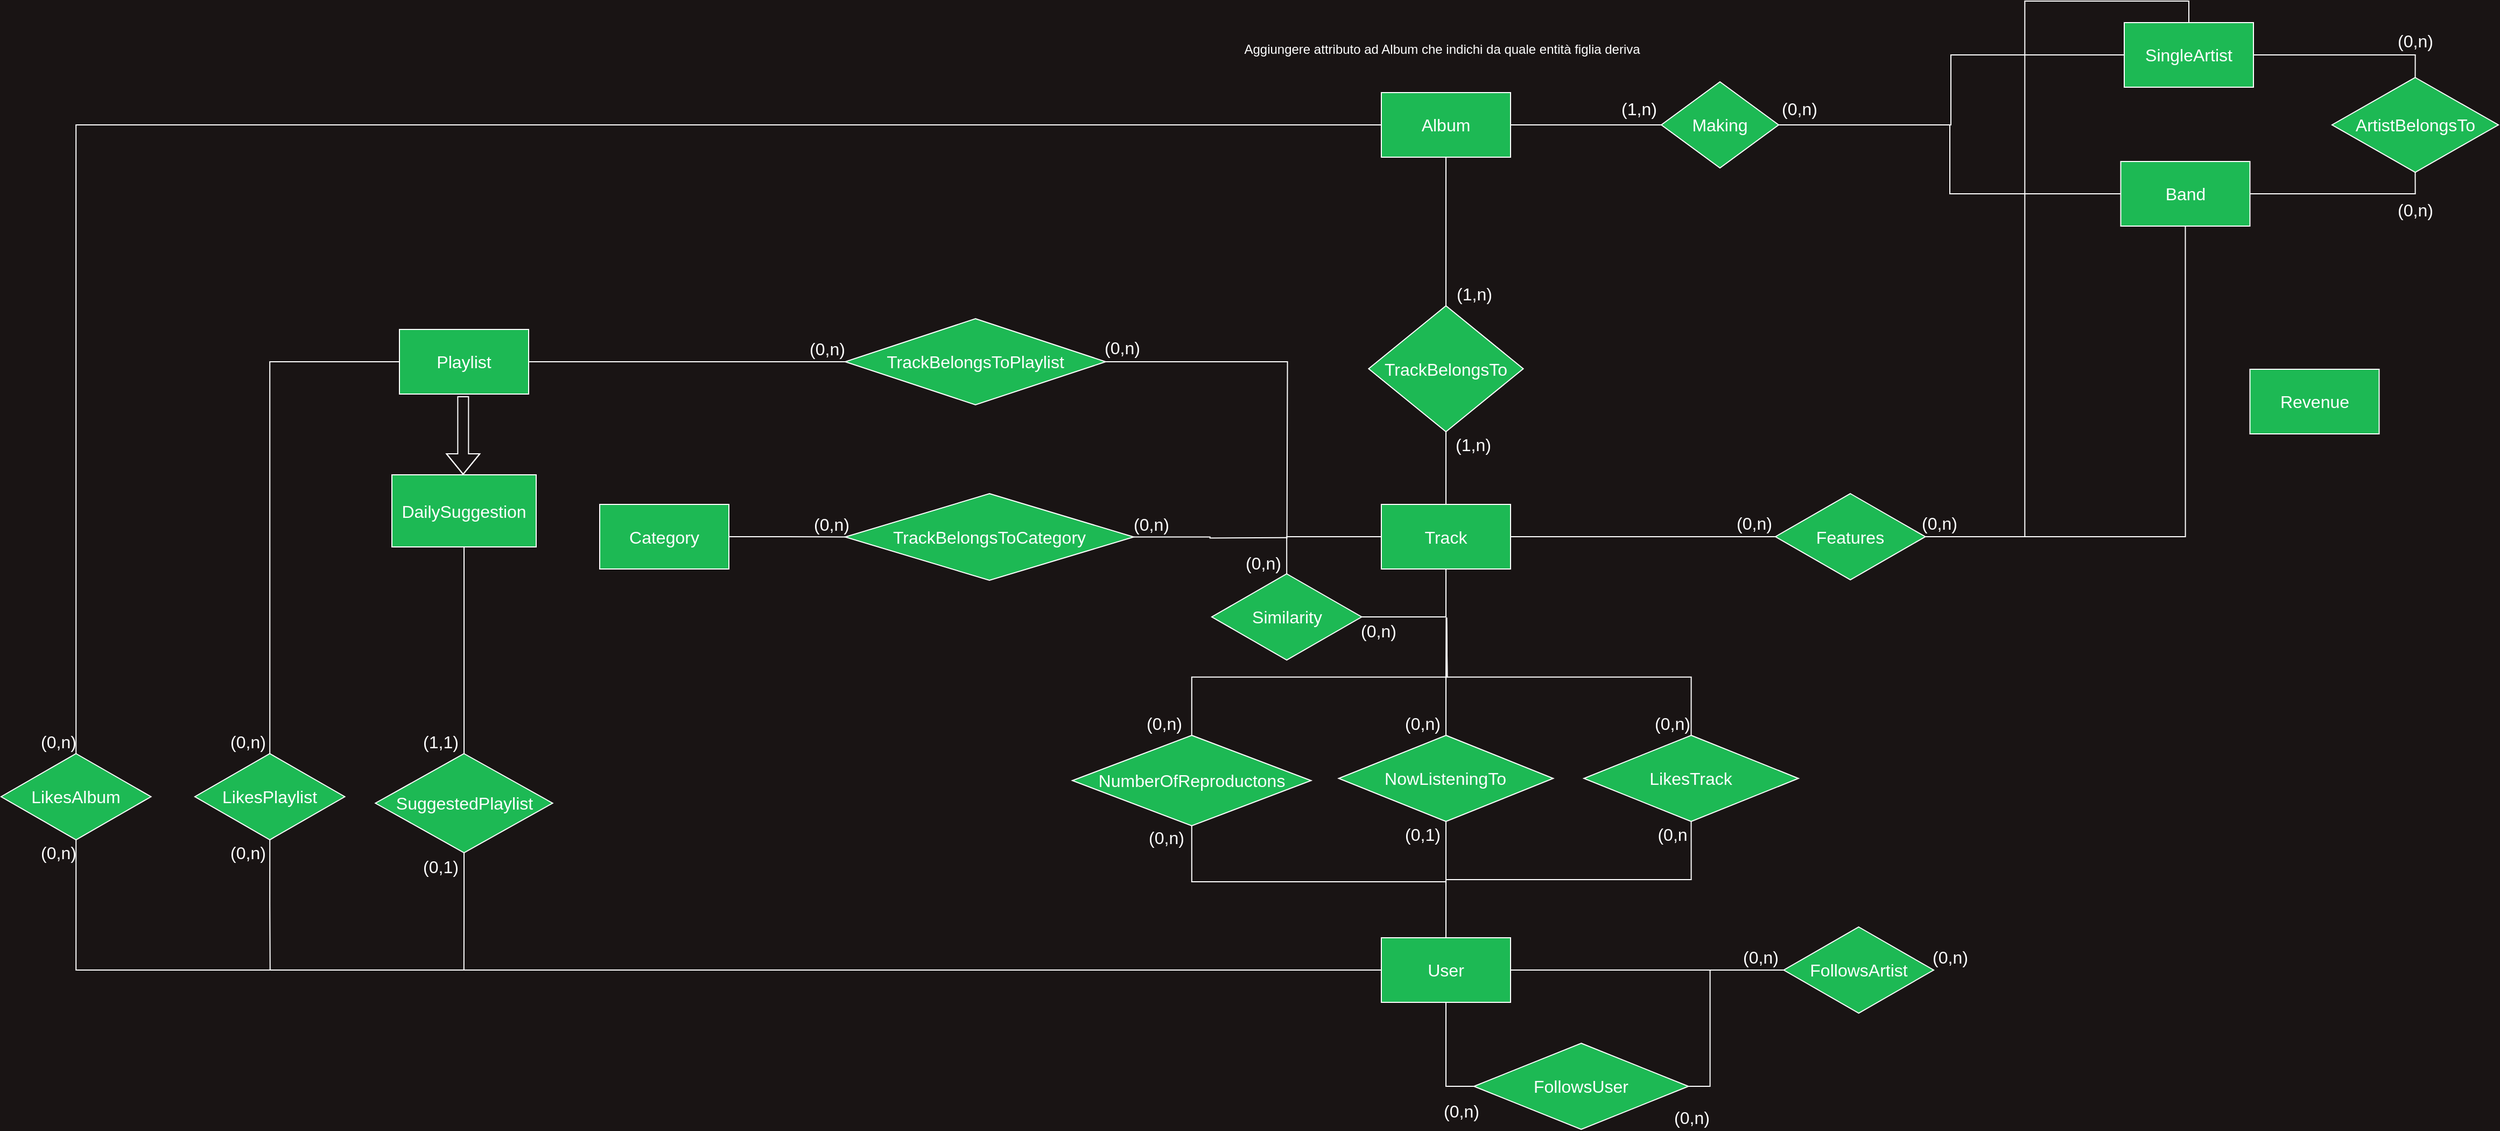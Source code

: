 <mxfile version="16.1.0" type="device"><diagram id="ADM0EV7wwe9wJuqQsKUm" name="Pagina 1"><mxGraphModel dx="2995" dy="1748" grid="0" gridSize="10" guides="1" tooltips="1" connect="1" arrows="1" fold="1" page="0" pageScale="1" pageWidth="827" pageHeight="1169" background="#191414" math="0" shadow="0"><root><mxCell id="0"/><mxCell id="1" parent="0"/><mxCell id="sjmsNhyPRY3k_zEpoKR2-269" style="vsdxID=80;edgeStyle=none;startArrow=none;endArrow=none;startSize=5;endSize=5;spacingTop=-3;spacingBottom=-3;spacingLeft=-3;spacingRight=-3;verticalAlign=middle;html=1;labelBackgroundColor=none;rounded=1;" parent="1" edge="1"><mxGeometry relative="1" as="geometry"><mxPoint as="offset"/><Array as="points"><mxPoint x="1588.75" y="425.5"/></Array><mxPoint x="1588.75" y="425.5" as="sourcePoint"/><mxPoint x="1588.75" y="425.5" as="targetPoint"/></mxGeometry></mxCell><mxCell id="sjmsNhyPRY3k_zEpoKR2-418" style="edgeStyle=orthogonalEdgeStyle;rounded=0;orthogonalLoop=1;jettySize=auto;html=1;exitX=0;exitY=0.5;exitDx=0;exitDy=0;entryX=1;entryY=0.5;entryDx=0;entryDy=0;fontSize=16;fontColor=#FFFFFF;endArrow=none;endFill=0;strokeColor=#FFFFFF;fillColor=#1DB954;" parent="1" source="sjmsNhyPRY3k_zEpoKR2-310" target="sjmsNhyPRY3k_zEpoKR2-333" edge="1"><mxGeometry relative="1" as="geometry"/></mxCell><mxCell id="sjmsNhyPRY3k_zEpoKR2-310" value="Making" style="rhombus;whiteSpace=wrap;html=1;shadow=0;fontSize=16;fontColor=#FFFFFF;strokeColor=#FFFFFF;fillColor=#1DB954;gradientColor=none;" parent="1" vertex="1"><mxGeometry x="1169" y="-98" width="109" height="80" as="geometry"/></mxCell><mxCell id="sjmsNhyPRY3k_zEpoKR2-313" value="(1,n)" style="text;html=1;align=center;verticalAlign=middle;resizable=0;points=[];autosize=1;strokeColor=none;fillColor=none;fontSize=16;fontColor=#FFFFFF;" parent="1" vertex="1"><mxGeometry x="1126" y="-85" width="43" height="23" as="geometry"/></mxCell><mxCell id="UQWeLRRSB1N-hF3CqLHx-12" style="edgeStyle=orthogonalEdgeStyle;rounded=0;orthogonalLoop=1;jettySize=auto;html=1;exitX=0;exitY=0.5;exitDx=0;exitDy=0;entryX=1;entryY=0.5;entryDx=0;entryDy=0;fontColor=#FFFFFF;endArrow=none;endFill=0;strokeColor=#FFFFFF;" edge="1" parent="1" source="sjmsNhyPRY3k_zEpoKR2-315" target="sjmsNhyPRY3k_zEpoKR2-310"><mxGeometry relative="1" as="geometry"><Array as="points"><mxPoint x="1437" y="6"/><mxPoint x="1437" y="-58"/></Array></mxGeometry></mxCell><mxCell id="UQWeLRRSB1N-hF3CqLHx-14" style="edgeStyle=orthogonalEdgeStyle;rounded=0;orthogonalLoop=1;jettySize=auto;html=1;exitX=0.5;exitY=1;exitDx=0;exitDy=0;entryX=1;entryY=0.5;entryDx=0;entryDy=0;fontColor=#FFFFFF;endArrow=none;endFill=0;strokeColor=#FFFFFF;" edge="1" parent="1" source="sjmsNhyPRY3k_zEpoKR2-315" target="sjmsNhyPRY3k_zEpoKR2-361"><mxGeometry relative="1" as="geometry"/></mxCell><mxCell id="sjmsNhyPRY3k_zEpoKR2-315" value="&lt;font color=&quot;#ffffff&quot; style=&quot;font-size: 16px&quot;&gt;Band&lt;/font&gt;" style="rounded=0;whiteSpace=wrap;html=1;shadow=0;strokeColor=#FFFFFF;fillColor=#1DB954;gradientColor=none;" parent="1" vertex="1"><mxGeometry x="1595.75" y="-24" width="120" height="60" as="geometry"/></mxCell><mxCell id="sjmsNhyPRY3k_zEpoKR2-328" style="edgeStyle=orthogonalEdgeStyle;rounded=0;orthogonalLoop=1;jettySize=auto;html=1;exitX=1;exitY=0.5;exitDx=0;exitDy=0;entryX=0.5;entryY=0;entryDx=0;entryDy=0;fontSize=16;fontColor=#FFFFFF;endArrow=none;endFill=0;strokeColor=#FFFFFF;fillColor=#1DB954;" parent="1" source="sjmsNhyPRY3k_zEpoKR2-316" target="sjmsNhyPRY3k_zEpoKR2-326" edge="1"><mxGeometry relative="1" as="geometry"/></mxCell><mxCell id="UQWeLRRSB1N-hF3CqLHx-11" style="edgeStyle=orthogonalEdgeStyle;rounded=0;orthogonalLoop=1;jettySize=auto;html=1;exitX=0;exitY=0.5;exitDx=0;exitDy=0;entryX=1;entryY=0.5;entryDx=0;entryDy=0;fontColor=#FFFFFF;endArrow=none;endFill=0;strokeColor=#FFFFFF;" edge="1" parent="1" source="sjmsNhyPRY3k_zEpoKR2-316" target="sjmsNhyPRY3k_zEpoKR2-310"><mxGeometry relative="1" as="geometry"><Array as="points"><mxPoint x="1438" y="-123"/><mxPoint x="1438" y="-58"/></Array></mxGeometry></mxCell><mxCell id="UQWeLRRSB1N-hF3CqLHx-16" style="edgeStyle=orthogonalEdgeStyle;rounded=0;orthogonalLoop=1;jettySize=auto;html=1;exitX=0.5;exitY=0;exitDx=0;exitDy=0;entryX=1;entryY=0.5;entryDx=0;entryDy=0;fontColor=#FFFFFF;endArrow=none;endFill=0;strokeColor=#FFFFFF;" edge="1" parent="1" source="sjmsNhyPRY3k_zEpoKR2-316" target="sjmsNhyPRY3k_zEpoKR2-361"><mxGeometry relative="1" as="geometry"/></mxCell><mxCell id="sjmsNhyPRY3k_zEpoKR2-316" value="&lt;font color=&quot;#ffffff&quot; style=&quot;font-size: 16px&quot;&gt;SingleArtist&lt;/font&gt;" style="rounded=0;whiteSpace=wrap;html=1;shadow=0;strokeColor=#FFFFFF;fillColor=#1DB954;gradientColor=none;" parent="1" vertex="1"><mxGeometry x="1599" y="-153" width="120" height="60" as="geometry"/></mxCell><mxCell id="sjmsNhyPRY3k_zEpoKR2-319" value="(0,n)" style="text;html=1;align=center;verticalAlign=middle;resizable=0;points=[];autosize=1;strokeColor=none;fillColor=none;fontSize=16;fontColor=#FFFFFF;" parent="1" vertex="1"><mxGeometry x="1275" y="-85" width="43" height="23" as="geometry"/></mxCell><mxCell id="UQWeLRRSB1N-hF3CqLHx-13" style="edgeStyle=orthogonalEdgeStyle;rounded=0;orthogonalLoop=1;jettySize=auto;html=1;exitX=0.5;exitY=1;exitDx=0;exitDy=0;entryX=1;entryY=0.5;entryDx=0;entryDy=0;fontColor=#FFFFFF;endArrow=none;endFill=0;strokeColor=#FFFFFF;" edge="1" parent="1" source="sjmsNhyPRY3k_zEpoKR2-326" target="sjmsNhyPRY3k_zEpoKR2-315"><mxGeometry relative="1" as="geometry"/></mxCell><mxCell id="sjmsNhyPRY3k_zEpoKR2-326" value="ArtistBelongsTo" style="rhombus;whiteSpace=wrap;html=1;shadow=0;fontSize=16;fontColor=#FFFFFF;strokeColor=#FFFFFF;fillColor=#1DB954;gradientColor=none;" parent="1" vertex="1"><mxGeometry x="1792" y="-102" width="154.5" height="88" as="geometry"/></mxCell><mxCell id="sjmsNhyPRY3k_zEpoKR2-329" value="(0,n)" style="text;html=1;align=center;verticalAlign=middle;resizable=0;points=[];autosize=1;strokeColor=none;fillColor=none;fontSize=16;fontColor=#FFFFFF;" parent="1" vertex="1"><mxGeometry x="1847.75" y="-148" width="43" height="23" as="geometry"/></mxCell><mxCell id="sjmsNhyPRY3k_zEpoKR2-330" value="(0,n)" style="text;html=1;align=center;verticalAlign=middle;resizable=0;points=[];autosize=1;strokeColor=none;fillColor=none;fontSize=16;fontColor=#FFFFFF;" parent="1" vertex="1"><mxGeometry x="1847.75" y="9" width="43" height="23" as="geometry"/></mxCell><mxCell id="sjmsNhyPRY3k_zEpoKR2-346" style="edgeStyle=orthogonalEdgeStyle;rounded=0;orthogonalLoop=1;jettySize=auto;html=1;exitX=0.5;exitY=1;exitDx=0;exitDy=0;entryX=0.5;entryY=0;entryDx=0;entryDy=0;fontSize=16;fontColor=#FFFFFF;endArrow=none;endFill=0;strokeColor=#FFFFFF;fillColor=#1DB954;" parent="1" source="sjmsNhyPRY3k_zEpoKR2-333" target="sjmsNhyPRY3k_zEpoKR2-345" edge="1"><mxGeometry relative="1" as="geometry"/></mxCell><mxCell id="sjmsNhyPRY3k_zEpoKR2-394" style="edgeStyle=orthogonalEdgeStyle;rounded=0;orthogonalLoop=1;jettySize=auto;html=1;exitX=0;exitY=0.5;exitDx=0;exitDy=0;entryX=0.5;entryY=0;entryDx=0;entryDy=0;fontSize=16;fontColor=#FFFFFF;endArrow=none;endFill=0;strokeColor=#FFFFFF;fillColor=#1DB954;" parent="1" source="sjmsNhyPRY3k_zEpoKR2-333" target="sjmsNhyPRY3k_zEpoKR2-391" edge="1"><mxGeometry relative="1" as="geometry"/></mxCell><mxCell id="sjmsNhyPRY3k_zEpoKR2-333" value="&lt;font color=&quot;#ffffff&quot; style=&quot;font-size: 16px&quot;&gt;Album&lt;/font&gt;" style="rounded=0;whiteSpace=wrap;html=1;shadow=0;strokeColor=#FFFFFF;fillColor=#1DB954;gradientColor=none;" parent="1" vertex="1"><mxGeometry x="909" y="-88" width="120" height="60" as="geometry"/></mxCell><mxCell id="sjmsNhyPRY3k_zEpoKR2-344" value="&lt;font color=&quot;#ffffff&quot; style=&quot;font-size: 16px&quot;&gt;Revenue&lt;/font&gt;" style="rounded=0;whiteSpace=wrap;html=1;shadow=0;strokeColor=#FFFFFF;fillColor=#1DB954;gradientColor=none;" parent="1" vertex="1"><mxGeometry x="1715.75" y="169" width="120" height="60" as="geometry"/></mxCell><mxCell id="sjmsNhyPRY3k_zEpoKR2-354" style="edgeStyle=orthogonalEdgeStyle;rounded=0;orthogonalLoop=1;jettySize=auto;html=1;exitX=0.5;exitY=1;exitDx=0;exitDy=0;entryX=0.5;entryY=0;entryDx=0;entryDy=0;fontSize=16;fontColor=#FFFFFF;endArrow=none;endFill=0;strokeColor=#FFFFFF;fillColor=#1DB954;" parent="1" source="sjmsNhyPRY3k_zEpoKR2-345" target="sjmsNhyPRY3k_zEpoKR2-349" edge="1"><mxGeometry relative="1" as="geometry"/></mxCell><mxCell id="sjmsNhyPRY3k_zEpoKR2-345" value="TrackBelongsTo" style="rhombus;whiteSpace=wrap;html=1;shadow=0;fontSize=16;fontColor=#FFFFFF;strokeColor=#FFFFFF;fillColor=#1DB954;gradientColor=none;" parent="1" vertex="1"><mxGeometry x="897.19" y="110" width="143.62" height="117" as="geometry"/></mxCell><mxCell id="sjmsNhyPRY3k_zEpoKR2-347" value="(1,n)" style="text;html=1;align=center;verticalAlign=middle;resizable=0;points=[];autosize=1;strokeColor=none;fillColor=none;fontSize=16;fontColor=#FFFFFF;" parent="1" vertex="1"><mxGeometry x="973.75" y="87" width="43" height="23" as="geometry"/></mxCell><mxCell id="sjmsNhyPRY3k_zEpoKR2-348" value="(1,n)" style="text;html=1;align=center;verticalAlign=middle;resizable=0;points=[];autosize=1;strokeColor=none;fillColor=none;fontSize=16;fontColor=#FFFFFF;" parent="1" vertex="1"><mxGeometry x="972.75" y="227" width="43" height="23" as="geometry"/></mxCell><mxCell id="sjmsNhyPRY3k_zEpoKR2-362" style="edgeStyle=orthogonalEdgeStyle;rounded=0;orthogonalLoop=1;jettySize=auto;html=1;exitX=1;exitY=0.5;exitDx=0;exitDy=0;entryX=0;entryY=0.5;entryDx=0;entryDy=0;fontSize=16;fontColor=#FFFFFF;endArrow=none;endFill=0;strokeColor=#FFFFFF;fillColor=#1DB954;" parent="1" source="sjmsNhyPRY3k_zEpoKR2-349" target="sjmsNhyPRY3k_zEpoKR2-361" edge="1"><mxGeometry relative="1" as="geometry"/></mxCell><mxCell id="sjmsNhyPRY3k_zEpoKR2-349" value="&lt;font color=&quot;#ffffff&quot; style=&quot;font-size: 16px&quot;&gt;Track&lt;/font&gt;" style="rounded=0;whiteSpace=wrap;html=1;shadow=0;strokeColor=#FFFFFF;fillColor=#1DB954;gradientColor=none;" parent="1" vertex="1"><mxGeometry x="909" y="294.5" width="120" height="60" as="geometry"/></mxCell><mxCell id="sjmsNhyPRY3k_zEpoKR2-356" style="edgeStyle=orthogonalEdgeStyle;rounded=0;orthogonalLoop=1;jettySize=auto;html=1;exitX=1;exitY=0.5;exitDx=0;exitDy=0;entryX=0.5;entryY=1;entryDx=0;entryDy=0;fontSize=16;fontColor=#FFFFFF;endArrow=none;endFill=0;strokeColor=#FFFFFF;fillColor=#1DB954;" parent="1" source="sjmsNhyPRY3k_zEpoKR2-355" target="sjmsNhyPRY3k_zEpoKR2-349" edge="1"><mxGeometry relative="1" as="geometry"/></mxCell><mxCell id="sjmsNhyPRY3k_zEpoKR2-357" style="edgeStyle=orthogonalEdgeStyle;rounded=0;orthogonalLoop=1;jettySize=auto;html=1;exitX=0.5;exitY=0;exitDx=0;exitDy=0;entryX=0;entryY=0.5;entryDx=0;entryDy=0;fontSize=16;fontColor=#FFFFFF;endArrow=none;endFill=0;strokeColor=#FFFFFF;fillColor=#1DB954;" parent="1" source="sjmsNhyPRY3k_zEpoKR2-355" target="sjmsNhyPRY3k_zEpoKR2-349" edge="1"><mxGeometry relative="1" as="geometry"/></mxCell><mxCell id="sjmsNhyPRY3k_zEpoKR2-355" value="Similarity" style="rhombus;whiteSpace=wrap;html=1;shadow=0;fontSize=16;fontColor=#FFFFFF;strokeColor=#FFFFFF;fillColor=#1DB954;gradientColor=none;" parent="1" vertex="1"><mxGeometry x="751.5" y="359" width="139.25" height="80" as="geometry"/></mxCell><mxCell id="sjmsNhyPRY3k_zEpoKR2-358" value="(0,n)" style="text;html=1;align=center;verticalAlign=middle;resizable=0;points=[];autosize=1;strokeColor=none;fillColor=none;fontSize=16;fontColor=#FFFFFF;" parent="1" vertex="1"><mxGeometry x="884.25" y="400.5" width="43" height="23" as="geometry"/></mxCell><mxCell id="sjmsNhyPRY3k_zEpoKR2-360" value="(0,n)" style="text;html=1;align=center;verticalAlign=middle;resizable=0;points=[];autosize=1;strokeColor=none;fillColor=none;fontSize=16;fontColor=#FFFFFF;" parent="1" vertex="1"><mxGeometry x="777" y="337" width="43" height="23" as="geometry"/></mxCell><mxCell id="sjmsNhyPRY3k_zEpoKR2-361" value="Features" style="rhombus;whiteSpace=wrap;html=1;shadow=0;fontSize=16;fontColor=#FFFFFF;strokeColor=#FFFFFF;fillColor=#1DB954;gradientColor=none;" parent="1" vertex="1"><mxGeometry x="1275" y="284.5" width="139.25" height="80" as="geometry"/></mxCell><mxCell id="sjmsNhyPRY3k_zEpoKR2-367" value="(0,n)" style="text;html=1;align=center;verticalAlign=middle;resizable=0;points=[];autosize=1;strokeColor=none;fillColor=none;fontSize=16;fontColor=#FFFFFF;" parent="1" vertex="1"><mxGeometry x="1233.5" y="300" width="43" height="23" as="geometry"/></mxCell><mxCell id="sjmsNhyPRY3k_zEpoKR2-368" value="(0,n)" style="text;html=1;align=center;verticalAlign=middle;resizable=0;points=[];autosize=1;strokeColor=none;fillColor=none;fontSize=16;fontColor=#FFFFFF;" parent="1" vertex="1"><mxGeometry x="1405.5" y="300" width="43" height="23" as="geometry"/></mxCell><mxCell id="sjmsNhyPRY3k_zEpoKR2-370" style="edgeStyle=orthogonalEdgeStyle;rounded=0;orthogonalLoop=1;jettySize=auto;html=1;exitX=1;exitY=0.5;exitDx=0;exitDy=0;fontSize=16;fontColor=#FFFFFF;endArrow=none;endFill=0;strokeColor=#FFFFFF;fillColor=#1DB954;" parent="1" source="sjmsNhyPRY3k_zEpoKR2-369" edge="1"><mxGeometry relative="1" as="geometry"><mxPoint x="820.667" y="325.333" as="targetPoint"/></mxGeometry></mxCell><mxCell id="sjmsNhyPRY3k_zEpoKR2-369" value="TrackBelongsToCategory" style="rhombus;whiteSpace=wrap;html=1;shadow=0;fontSize=16;fontColor=#FFFFFF;strokeColor=#FFFFFF;fillColor=#1DB954;gradientColor=none;" parent="1" vertex="1"><mxGeometry x="411" y="284.5" width="268" height="80.5" as="geometry"/></mxCell><mxCell id="sjmsNhyPRY3k_zEpoKR2-373" style="edgeStyle=orthogonalEdgeStyle;rounded=0;orthogonalLoop=1;jettySize=auto;html=1;exitX=1;exitY=0.5;exitDx=0;exitDy=0;entryX=0;entryY=0.5;entryDx=0;entryDy=0;fontSize=16;fontColor=#FFFFFF;endArrow=none;endFill=0;strokeColor=#FFFFFF;fillColor=#1DB954;" parent="1" source="sjmsNhyPRY3k_zEpoKR2-371" target="sjmsNhyPRY3k_zEpoKR2-369" edge="1"><mxGeometry relative="1" as="geometry"/></mxCell><mxCell id="sjmsNhyPRY3k_zEpoKR2-371" value="&lt;font color=&quot;#ffffff&quot; style=&quot;font-size: 16px&quot;&gt;Category&lt;/font&gt;" style="rounded=0;whiteSpace=wrap;html=1;shadow=0;strokeColor=#FFFFFF;fillColor=#1DB954;gradientColor=none;" parent="1" vertex="1"><mxGeometry x="183" y="294.5" width="120" height="60" as="geometry"/></mxCell><mxCell id="sjmsNhyPRY3k_zEpoKR2-374" value="(0,n)" style="text;html=1;align=center;verticalAlign=middle;resizable=0;points=[];autosize=1;strokeColor=none;fillColor=none;fontSize=16;fontColor=#FFFFFF;" parent="1" vertex="1"><mxGeometry x="376" y="301" width="43" height="23" as="geometry"/></mxCell><mxCell id="sjmsNhyPRY3k_zEpoKR2-376" value="(0,n)" style="text;html=1;align=center;verticalAlign=middle;resizable=0;points=[];autosize=1;strokeColor=none;fillColor=none;fontSize=16;fontColor=#FFFFFF;" parent="1" vertex="1"><mxGeometry x="673" y="301" width="43" height="23" as="geometry"/></mxCell><mxCell id="sjmsNhyPRY3k_zEpoKR2-381" style="edgeStyle=orthogonalEdgeStyle;rounded=0;orthogonalLoop=1;jettySize=auto;html=1;exitX=1;exitY=0.5;exitDx=0;exitDy=0;fontSize=16;fontColor=#FFFFFF;endArrow=none;endFill=0;strokeColor=#FFFFFF;fillColor=#1DB954;" parent="1" source="sjmsNhyPRY3k_zEpoKR2-377" edge="1"><mxGeometry relative="1" as="geometry"><mxPoint x="821.286" y="326.143" as="targetPoint"/></mxGeometry></mxCell><mxCell id="sjmsNhyPRY3k_zEpoKR2-377" value="TrackBelongsToPlaylist" style="rhombus;whiteSpace=wrap;html=1;shadow=0;fontSize=16;fontColor=#FFFFFF;strokeColor=#FFFFFF;fillColor=#1DB954;gradientColor=none;" parent="1" vertex="1"><mxGeometry x="411" y="122" width="242" height="80" as="geometry"/></mxCell><mxCell id="sjmsNhyPRY3k_zEpoKR2-384" style="edgeStyle=orthogonalEdgeStyle;rounded=0;orthogonalLoop=1;jettySize=auto;html=1;exitX=1;exitY=0.5;exitDx=0;exitDy=0;entryX=0;entryY=0.5;entryDx=0;entryDy=0;fontSize=16;fontColor=#FFFFFF;endArrow=none;endFill=0;strokeColor=#FFFFFF;fillColor=#1DB954;" parent="1" source="sjmsNhyPRY3k_zEpoKR2-382" target="sjmsNhyPRY3k_zEpoKR2-377" edge="1"><mxGeometry relative="1" as="geometry"/></mxCell><mxCell id="sjmsNhyPRY3k_zEpoKR2-395" style="edgeStyle=orthogonalEdgeStyle;rounded=0;orthogonalLoop=1;jettySize=auto;html=1;exitX=0;exitY=0.5;exitDx=0;exitDy=0;entryX=0.5;entryY=0;entryDx=0;entryDy=0;fontSize=16;fontColor=#FFFFFF;endArrow=none;endFill=0;strokeColor=#FFFFFF;fillColor=#1DB954;" parent="1" source="sjmsNhyPRY3k_zEpoKR2-382" target="sjmsNhyPRY3k_zEpoKR2-392" edge="1"><mxGeometry relative="1" as="geometry"/></mxCell><mxCell id="sjmsNhyPRY3k_zEpoKR2-382" value="&lt;font color=&quot;#ffffff&quot; style=&quot;font-size: 16px&quot;&gt;Playlist&lt;/font&gt;" style="rounded=0;whiteSpace=wrap;html=1;shadow=0;strokeColor=#FFFFFF;fillColor=#1DB954;gradientColor=none;" parent="1" vertex="1"><mxGeometry x="-3" y="132" width="120" height="60" as="geometry"/></mxCell><mxCell id="sjmsNhyPRY3k_zEpoKR2-385" value="(0,n)" style="text;html=1;align=center;verticalAlign=middle;resizable=0;points=[];autosize=1;strokeColor=none;fillColor=none;fontSize=16;fontColor=#FFFFFF;" parent="1" vertex="1"><mxGeometry x="372" y="138.5" width="43" height="23" as="geometry"/></mxCell><mxCell id="sjmsNhyPRY3k_zEpoKR2-388" value="(0,n)" style="text;html=1;align=center;verticalAlign=middle;resizable=0;points=[];autosize=1;strokeColor=none;fillColor=none;fontSize=16;fontColor=#FFFFFF;" parent="1" vertex="1"><mxGeometry x="646" y="137.5" width="43" height="23" as="geometry"/></mxCell><mxCell id="sjmsNhyPRY3k_zEpoKR2-389" value="" style="shape=flexArrow;endArrow=classic;html=1;rounded=0;fontSize=16;fontColor=#FFFFFF;strokeColor=#FFFFFF;fillColor=#191414;entryX=0.5;entryY=0;entryDx=0;entryDy=0;" parent="1" edge="1"><mxGeometry width="50" height="50" relative="1" as="geometry"><mxPoint x="56.17" y="194" as="sourcePoint"/><mxPoint x="56.17" y="267" as="targetPoint"/><Array as="points"><mxPoint x="56.17" y="222"/></Array></mxGeometry></mxCell><mxCell id="sjmsNhyPRY3k_zEpoKR2-396" style="edgeStyle=orthogonalEdgeStyle;rounded=0;orthogonalLoop=1;jettySize=auto;html=1;exitX=0.5;exitY=1;exitDx=0;exitDy=0;entryX=0.5;entryY=0;entryDx=0;entryDy=0;fontSize=16;fontColor=#FFFFFF;endArrow=none;endFill=0;strokeColor=#FFFFFF;fillColor=#1DB954;" parent="1" source="sjmsNhyPRY3k_zEpoKR2-390" target="sjmsNhyPRY3k_zEpoKR2-393" edge="1"><mxGeometry relative="1" as="geometry"/></mxCell><mxCell id="sjmsNhyPRY3k_zEpoKR2-390" value="&lt;font color=&quot;#ffffff&quot; style=&quot;font-size: 16px&quot;&gt;DailySuggestion&lt;/font&gt;" style="rounded=0;whiteSpace=wrap;html=1;shadow=0;strokeColor=#FFFFFF;fillColor=#1DB954;gradientColor=none;" parent="1" vertex="1"><mxGeometry x="-10" y="267" width="134" height="67" as="geometry"/></mxCell><mxCell id="sjmsNhyPRY3k_zEpoKR2-402" style="edgeStyle=orthogonalEdgeStyle;rounded=0;orthogonalLoop=1;jettySize=auto;html=1;exitX=0.5;exitY=1;exitDx=0;exitDy=0;entryX=0;entryY=0.5;entryDx=0;entryDy=0;fontSize=16;fontColor=#FFFFFF;endArrow=none;endFill=0;strokeColor=#FFFFFF;fillColor=#1DB954;" parent="1" source="sjmsNhyPRY3k_zEpoKR2-391" target="sjmsNhyPRY3k_zEpoKR2-401" edge="1"><mxGeometry relative="1" as="geometry"/></mxCell><mxCell id="sjmsNhyPRY3k_zEpoKR2-391" value="LikesAlbum" style="rhombus;whiteSpace=wrap;html=1;shadow=0;fontSize=16;fontColor=#FFFFFF;strokeColor=#FFFFFF;fillColor=#1DB954;gradientColor=none;" parent="1" vertex="1"><mxGeometry x="-373.0" y="526" width="139.25" height="80" as="geometry"/></mxCell><mxCell id="sjmsNhyPRY3k_zEpoKR2-404" style="edgeStyle=orthogonalEdgeStyle;rounded=0;orthogonalLoop=1;jettySize=auto;html=1;exitX=0.5;exitY=1;exitDx=0;exitDy=0;fontSize=16;fontColor=#FFFFFF;endArrow=none;endFill=0;strokeColor=#FFFFFF;fillColor=#1DB954;" parent="1" source="sjmsNhyPRY3k_zEpoKR2-392" edge="1"><mxGeometry relative="1" as="geometry"><mxPoint x="-123.111" y="727.444" as="targetPoint"/></mxGeometry></mxCell><mxCell id="sjmsNhyPRY3k_zEpoKR2-392" value="LikesPlaylist" style="rhombus;whiteSpace=wrap;html=1;shadow=0;fontSize=16;fontColor=#FFFFFF;strokeColor=#FFFFFF;fillColor=#1DB954;gradientColor=none;" parent="1" vertex="1"><mxGeometry x="-193" y="526" width="139.25" height="80" as="geometry"/></mxCell><mxCell id="sjmsNhyPRY3k_zEpoKR2-405" style="edgeStyle=orthogonalEdgeStyle;rounded=0;orthogonalLoop=1;jettySize=auto;html=1;exitX=0.5;exitY=1;exitDx=0;exitDy=0;fontSize=16;fontColor=#FFFFFF;endArrow=none;endFill=0;strokeColor=#FFFFFF;fillColor=#1DB954;" parent="1" source="sjmsNhyPRY3k_zEpoKR2-393" edge="1"><mxGeometry relative="1" as="geometry"><mxPoint x="56.889" y="727.0" as="targetPoint"/></mxGeometry></mxCell><mxCell id="sjmsNhyPRY3k_zEpoKR2-393" value="SuggestedPlaylist" style="rhombus;whiteSpace=wrap;html=1;shadow=0;fontSize=16;fontColor=#FFFFFF;strokeColor=#FFFFFF;fillColor=#1DB954;gradientColor=none;" parent="1" vertex="1"><mxGeometry x="-25.31" y="526" width="164.62" height="92" as="geometry"/></mxCell><mxCell id="sjmsNhyPRY3k_zEpoKR2-397" value="(0,n)" style="text;html=1;align=center;verticalAlign=middle;resizable=0;points=[];autosize=1;strokeColor=none;fillColor=none;fontSize=16;fontColor=#FFFFFF;" parent="1" vertex="1"><mxGeometry x="-342" y="503" width="43" height="23" as="geometry"/></mxCell><mxCell id="sjmsNhyPRY3k_zEpoKR2-399" value="(0,n)" style="text;html=1;align=center;verticalAlign=middle;resizable=0;points=[];autosize=1;strokeColor=none;fillColor=none;fontSize=16;fontColor=#FFFFFF;" parent="1" vertex="1"><mxGeometry x="-166" y="503" width="43" height="23" as="geometry"/></mxCell><mxCell id="sjmsNhyPRY3k_zEpoKR2-400" value="(1,1)" style="text;html=1;align=center;verticalAlign=middle;resizable=0;points=[];autosize=1;strokeColor=none;fillColor=none;fontSize=16;fontColor=#FFFFFF;" parent="1" vertex="1"><mxGeometry x="13" y="503" width="43" height="23" as="geometry"/></mxCell><mxCell id="sjmsNhyPRY3k_zEpoKR2-413" style="edgeStyle=orthogonalEdgeStyle;rounded=0;orthogonalLoop=1;jettySize=auto;html=1;exitX=1;exitY=0.5;exitDx=0;exitDy=0;fontSize=16;fontColor=#FFFFFF;endArrow=none;endFill=0;strokeColor=#FFFFFF;fillColor=#1DB954;" parent="1" source="sjmsNhyPRY3k_zEpoKR2-401" target="sjmsNhyPRY3k_zEpoKR2-409" edge="1"><mxGeometry relative="1" as="geometry"/></mxCell><mxCell id="sjmsNhyPRY3k_zEpoKR2-432" style="edgeStyle=orthogonalEdgeStyle;rounded=0;orthogonalLoop=1;jettySize=auto;html=1;exitX=0.5;exitY=0;exitDx=0;exitDy=0;entryX=0.5;entryY=1;entryDx=0;entryDy=0;fontSize=16;fontColor=#FFFFFF;endArrow=none;endFill=0;strokeColor=#FFFFFF;fillColor=#1DB954;" parent="1" source="sjmsNhyPRY3k_zEpoKR2-401" target="sjmsNhyPRY3k_zEpoKR2-420" edge="1"><mxGeometry relative="1" as="geometry"/></mxCell><mxCell id="sjmsNhyPRY3k_zEpoKR2-439" style="edgeStyle=orthogonalEdgeStyle;rounded=0;orthogonalLoop=1;jettySize=auto;html=1;exitX=0.5;exitY=1;exitDx=0;exitDy=0;entryX=0;entryY=0.5;entryDx=0;entryDy=0;fontSize=16;fontColor=#FFFFFF;endArrow=none;endFill=0;strokeColor=#FFFFFF;fillColor=#1DB954;" parent="1" source="sjmsNhyPRY3k_zEpoKR2-401" target="sjmsNhyPRY3k_zEpoKR2-438" edge="1"><mxGeometry relative="1" as="geometry"/></mxCell><mxCell id="sjmsNhyPRY3k_zEpoKR2-401" value="&lt;font color=&quot;#ffffff&quot; style=&quot;font-size: 16px&quot;&gt;User&lt;/font&gt;" style="rounded=0;whiteSpace=wrap;html=1;shadow=0;strokeColor=#FFFFFF;fillColor=#1DB954;gradientColor=none;" parent="1" vertex="1"><mxGeometry x="909" y="697" width="120" height="60" as="geometry"/></mxCell><mxCell id="sjmsNhyPRY3k_zEpoKR2-406" value="(0,n)" style="text;html=1;align=center;verticalAlign=middle;resizable=0;points=[];autosize=1;strokeColor=none;fillColor=none;fontSize=16;fontColor=#FFFFFF;" parent="1" vertex="1"><mxGeometry x="-342" y="606" width="43" height="23" as="geometry"/></mxCell><mxCell id="sjmsNhyPRY3k_zEpoKR2-407" value="(0,n)" style="text;html=1;align=center;verticalAlign=middle;resizable=0;points=[];autosize=1;strokeColor=none;fillColor=none;fontSize=16;fontColor=#FFFFFF;" parent="1" vertex="1"><mxGeometry x="-166" y="606" width="43" height="23" as="geometry"/></mxCell><mxCell id="sjmsNhyPRY3k_zEpoKR2-408" value="(0,1)" style="text;html=1;align=center;verticalAlign=middle;resizable=0;points=[];autosize=1;strokeColor=none;fillColor=none;fontSize=16;fontColor=#FFFFFF;" parent="1" vertex="1"><mxGeometry x="13" y="619" width="43" height="23" as="geometry"/></mxCell><mxCell id="sjmsNhyPRY3k_zEpoKR2-409" value="FollowsArtist" style="rhombus;whiteSpace=wrap;html=1;shadow=0;fontSize=16;fontColor=#FFFFFF;strokeColor=#FFFFFF;fillColor=#1DB954;gradientColor=none;" parent="1" vertex="1"><mxGeometry x="1282.75" y="687" width="139.25" height="80" as="geometry"/></mxCell><mxCell id="sjmsNhyPRY3k_zEpoKR2-416" value="(0,n)" style="text;html=1;align=center;verticalAlign=middle;resizable=0;points=[];autosize=1;strokeColor=none;fillColor=none;fontSize=16;fontColor=#FFFFFF;" parent="1" vertex="1"><mxGeometry x="1239.75" y="703" width="43" height="23" as="geometry"/></mxCell><mxCell id="sjmsNhyPRY3k_zEpoKR2-417" value="(0,n)" style="text;html=1;align=center;verticalAlign=middle;resizable=0;points=[];autosize=1;strokeColor=none;fillColor=none;fontSize=16;fontColor=#FFFFFF;" parent="1" vertex="1"><mxGeometry x="1415.75" y="703" width="43" height="23" as="geometry"/></mxCell><mxCell id="sjmsNhyPRY3k_zEpoKR2-427" style="edgeStyle=orthogonalEdgeStyle;rounded=0;orthogonalLoop=1;jettySize=auto;html=1;exitX=0.5;exitY=0;exitDx=0;exitDy=0;fontSize=16;fontColor=#FFFFFF;endArrow=none;endFill=0;strokeColor=#FFFFFF;fillColor=#1DB954;" parent="1" source="sjmsNhyPRY3k_zEpoKR2-419" edge="1"><mxGeometry relative="1" as="geometry"><mxPoint x="969.667" y="399.667" as="targetPoint"/></mxGeometry></mxCell><mxCell id="sjmsNhyPRY3k_zEpoKR2-433" style="edgeStyle=orthogonalEdgeStyle;rounded=0;orthogonalLoop=1;jettySize=auto;html=1;exitX=0.5;exitY=1;exitDx=0;exitDy=0;entryX=0.5;entryY=0;entryDx=0;entryDy=0;fontSize=16;fontColor=#FFFFFF;endArrow=none;endFill=0;strokeColor=#FFFFFF;fillColor=#1DB954;" parent="1" source="sjmsNhyPRY3k_zEpoKR2-419" target="sjmsNhyPRY3k_zEpoKR2-401" edge="1"><mxGeometry relative="1" as="geometry"/></mxCell><mxCell id="sjmsNhyPRY3k_zEpoKR2-419" value="NumberOfReproductons" style="rhombus;whiteSpace=wrap;html=1;shadow=0;fontSize=16;fontColor=#FFFFFF;strokeColor=#FFFFFF;fillColor=#1DB954;gradientColor=none;" parent="1" vertex="1"><mxGeometry x="622" y="509" width="221.75" height="84" as="geometry"/></mxCell><mxCell id="sjmsNhyPRY3k_zEpoKR2-426" style="edgeStyle=orthogonalEdgeStyle;rounded=0;orthogonalLoop=1;jettySize=auto;html=1;exitX=0.5;exitY=0;exitDx=0;exitDy=0;fontSize=16;fontColor=#FFFFFF;endArrow=none;endFill=0;strokeColor=#FFFFFF;fillColor=#1DB954;" parent="1" source="sjmsNhyPRY3k_zEpoKR2-420" edge="1"><mxGeometry relative="1" as="geometry"><mxPoint x="969.222" y="399.667" as="targetPoint"/></mxGeometry></mxCell><mxCell id="sjmsNhyPRY3k_zEpoKR2-420" value="NowListeningTo" style="rhombus;whiteSpace=wrap;html=1;shadow=0;fontSize=16;fontColor=#FFFFFF;strokeColor=#FFFFFF;fillColor=#1DB954;gradientColor=none;" parent="1" vertex="1"><mxGeometry x="869.38" y="509" width="199.25" height="80" as="geometry"/></mxCell><mxCell id="sjmsNhyPRY3k_zEpoKR2-428" style="edgeStyle=orthogonalEdgeStyle;rounded=0;orthogonalLoop=1;jettySize=auto;html=1;exitX=0.5;exitY=0;exitDx=0;exitDy=0;fontSize=16;fontColor=#FFFFFF;endArrow=none;endFill=0;strokeColor=#FFFFFF;fillColor=#1DB954;" parent="1" source="sjmsNhyPRY3k_zEpoKR2-424" edge="1"><mxGeometry relative="1" as="geometry"><mxPoint x="969.667" y="399.667" as="targetPoint"/></mxGeometry></mxCell><mxCell id="sjmsNhyPRY3k_zEpoKR2-434" style="edgeStyle=orthogonalEdgeStyle;rounded=0;orthogonalLoop=1;jettySize=auto;html=1;exitX=0.5;exitY=1;exitDx=0;exitDy=0;entryX=0.5;entryY=0;entryDx=0;entryDy=0;fontSize=16;fontColor=#FFFFFF;endArrow=none;endFill=0;strokeColor=#FFFFFF;fillColor=#1DB954;" parent="1" source="sjmsNhyPRY3k_zEpoKR2-424" target="sjmsNhyPRY3k_zEpoKR2-401" edge="1"><mxGeometry relative="1" as="geometry"/></mxCell><mxCell id="sjmsNhyPRY3k_zEpoKR2-424" value="LikesTrack" style="rhombus;whiteSpace=wrap;html=1;shadow=0;fontSize=16;fontColor=#FFFFFF;strokeColor=#FFFFFF;fillColor=#1DB954;gradientColor=none;" parent="1" vertex="1"><mxGeometry x="1097.13" y="509" width="199.25" height="80" as="geometry"/></mxCell><mxCell id="sjmsNhyPRY3k_zEpoKR2-429" value="(0,n)" style="text;html=1;align=center;verticalAlign=middle;resizable=0;points=[];autosize=1;strokeColor=none;fillColor=none;fontSize=16;fontColor=#FFFFFF;" parent="1" vertex="1"><mxGeometry x="685" y="486" width="43" height="23" as="geometry"/></mxCell><mxCell id="sjmsNhyPRY3k_zEpoKR2-430" value="(0,n)" style="text;html=1;align=center;verticalAlign=middle;resizable=0;points=[];autosize=1;strokeColor=none;fillColor=none;fontSize=16;fontColor=#FFFFFF;" parent="1" vertex="1"><mxGeometry x="925.25" y="486" width="43" height="23" as="geometry"/></mxCell><mxCell id="sjmsNhyPRY3k_zEpoKR2-431" value="(0,n)" style="text;html=1;align=center;verticalAlign=middle;resizable=0;points=[];autosize=1;strokeColor=none;fillColor=none;fontSize=16;fontColor=#FFFFFF;" parent="1" vertex="1"><mxGeometry x="1157.75" y="486" width="43" height="23" as="geometry"/></mxCell><mxCell id="sjmsNhyPRY3k_zEpoKR2-435" value="(0,n)" style="text;html=1;align=center;verticalAlign=middle;resizable=0;points=[];autosize=1;strokeColor=none;fillColor=none;fontSize=16;fontColor=#FFFFFF;" parent="1" vertex="1"><mxGeometry x="687" y="592" width="43" height="23" as="geometry"/></mxCell><mxCell id="sjmsNhyPRY3k_zEpoKR2-436" value="(0,1)" style="text;html=1;align=center;verticalAlign=middle;resizable=0;points=[];autosize=1;strokeColor=none;fillColor=none;fontSize=16;fontColor=#FFFFFF;" parent="1" vertex="1"><mxGeometry x="925.25" y="589" width="43" height="23" as="geometry"/></mxCell><mxCell id="sjmsNhyPRY3k_zEpoKR2-437" value="(0,n" style="text;html=1;align=center;verticalAlign=middle;resizable=0;points=[];autosize=1;strokeColor=none;fillColor=none;fontSize=16;fontColor=#FFFFFF;" parent="1" vertex="1"><mxGeometry x="1160.75" y="589" width="37" height="23" as="geometry"/></mxCell><mxCell id="sjmsNhyPRY3k_zEpoKR2-440" style="edgeStyle=orthogonalEdgeStyle;rounded=0;orthogonalLoop=1;jettySize=auto;html=1;exitX=1;exitY=0.5;exitDx=0;exitDy=0;entryX=1;entryY=0.5;entryDx=0;entryDy=0;fontSize=16;fontColor=#FFFFFF;endArrow=none;endFill=0;strokeColor=#FFFFFF;fillColor=#1DB954;" parent="1" source="sjmsNhyPRY3k_zEpoKR2-438" target="sjmsNhyPRY3k_zEpoKR2-401" edge="1"><mxGeometry relative="1" as="geometry"/></mxCell><mxCell id="sjmsNhyPRY3k_zEpoKR2-438" value="FollowsUser" style="rhombus;whiteSpace=wrap;html=1;shadow=0;fontSize=16;fontColor=#FFFFFF;strokeColor=#FFFFFF;fillColor=#1DB954;gradientColor=none;" parent="1" vertex="1"><mxGeometry x="995" y="795" width="199.25" height="80" as="geometry"/></mxCell><mxCell id="sjmsNhyPRY3k_zEpoKR2-441" value="(0,n)" style="text;html=1;align=center;verticalAlign=middle;resizable=0;points=[];autosize=1;strokeColor=none;fillColor=none;fontSize=16;fontColor=#FFFFFF;" parent="1" vertex="1"><mxGeometry x="961" y="846.5" width="43" height="23" as="geometry"/></mxCell><mxCell id="sjmsNhyPRY3k_zEpoKR2-442" value="(0,n)" style="text;html=1;align=center;verticalAlign=middle;resizable=0;points=[];autosize=1;strokeColor=none;fillColor=none;fontSize=16;fontColor=#FFFFFF;" parent="1" vertex="1"><mxGeometry x="1175.25" y="852" width="43" height="23" as="geometry"/></mxCell><mxCell id="UQWeLRRSB1N-hF3CqLHx-1" value="&lt;font color=&quot;#ffffff&quot;&gt;Aggiungere attributo ad Album che indichi da quale entità figlia deriva&lt;/font&gt;" style="text;html=1;align=center;verticalAlign=middle;resizable=0;points=[];autosize=1;strokeColor=none;fillColor=none;" vertex="1" parent="1"><mxGeometry x="776" y="-137" width="377" height="18" as="geometry"/></mxCell></root></mxGraphModel></diagram></mxfile>